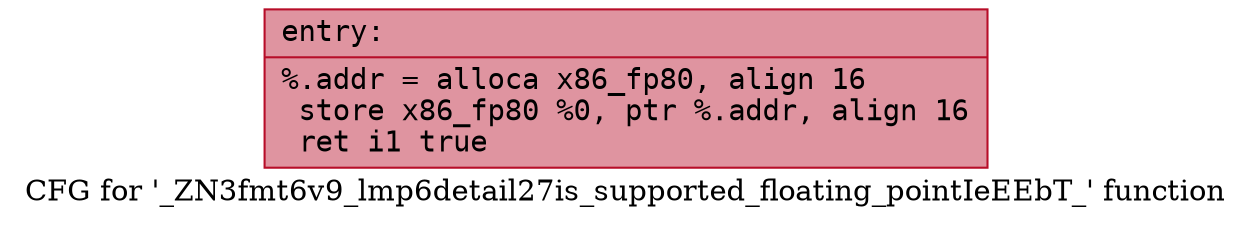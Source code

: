 digraph "CFG for '_ZN3fmt6v9_lmp6detail27is_supported_floating_pointIeEEbT_' function" {
	label="CFG for '_ZN3fmt6v9_lmp6detail27is_supported_floating_pointIeEEbT_' function";

	Node0x55fec32ec710 [shape=record,color="#b70d28ff", style=filled, fillcolor="#b70d2870" fontname="Courier",label="{entry:\l|  %.addr = alloca x86_fp80, align 16\l  store x86_fp80 %0, ptr %.addr, align 16\l  ret i1 true\l}"];
}
